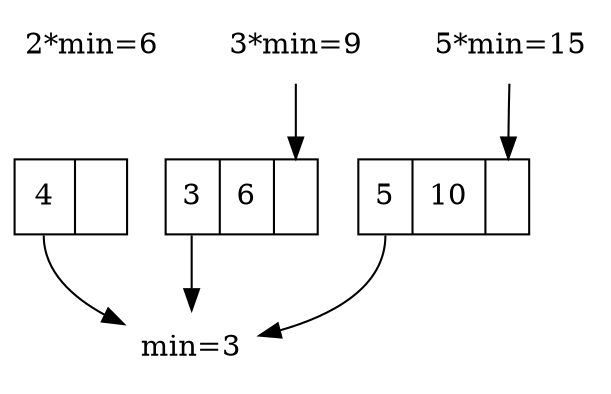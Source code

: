 digraph G{
	margin="0"
	node[shape=record]
	q2[label="<head> 4 | <tail>"];
	q3[label="<head> 3 |6| <tail>"];
	q5[label="<head> 5 |10| <tail>"];
	x[label="min=3", shape=none];
	x2[label="2*min=6", shape=none];
	x3[label="3*min=9", shape=none];
	x5[label="5*min=15", shape=none];
	q2:head->x;
	q3:head->x;
	q5:head->x;
	x2->x3->x5[style=invis];
	//x2->q2:tail;
	x3->q3:tail;
	x5->q5:tail;
	{rank = same; x2; x3; x5}
}
